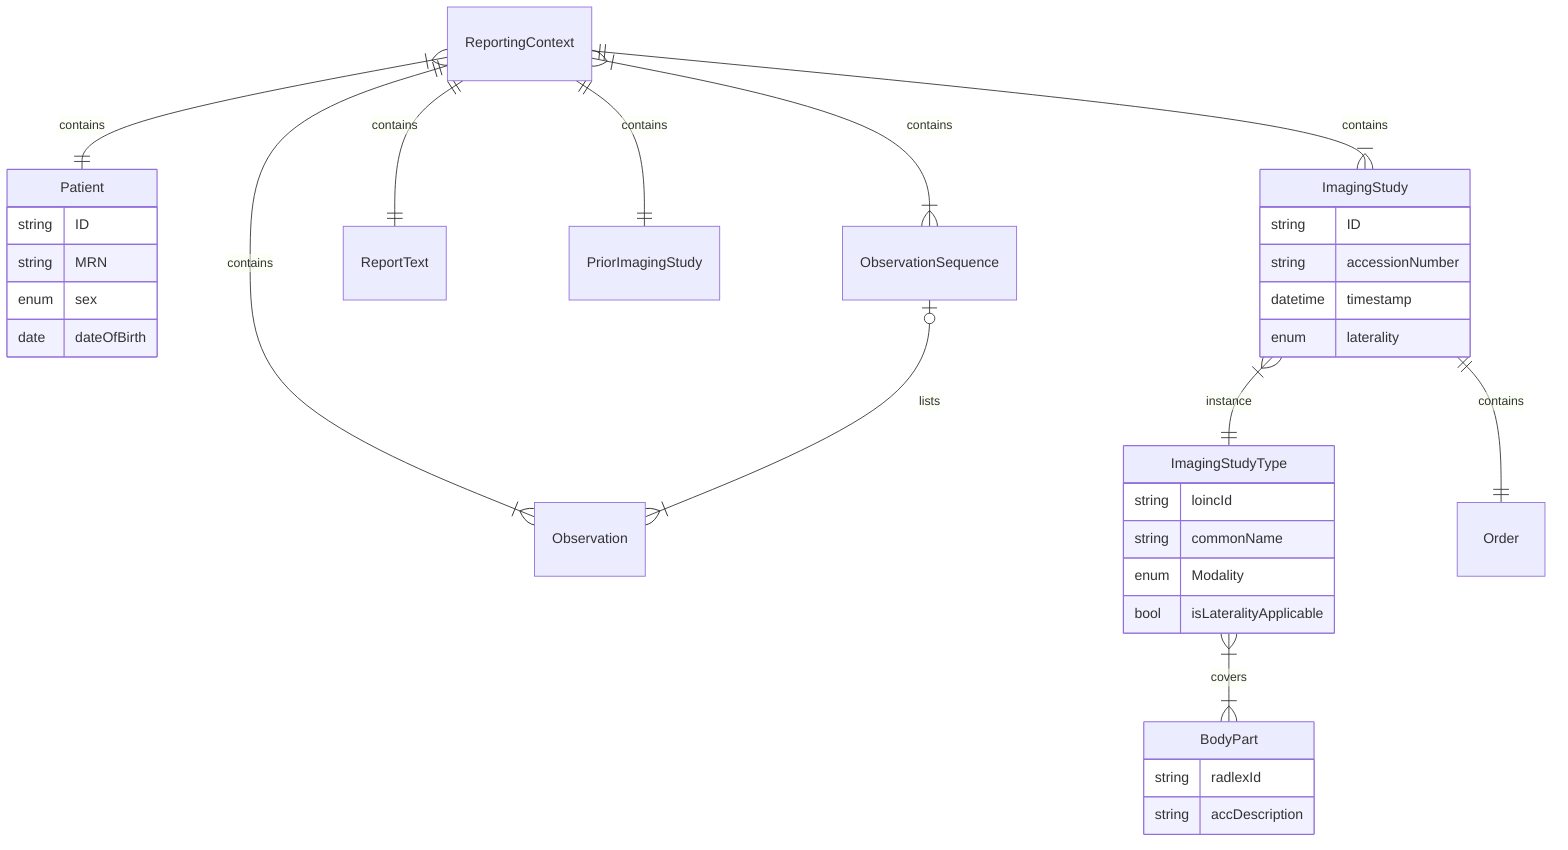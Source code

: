 erDiagram
    ReportingContext }|--|| Patient : contains
    ReportingContext ||--|{ ImagingStudy : contains
    ReportingContext ||--|| ReportText : contains
    ReportingContext ||--|| PriorImagingStudy : contains
    ReportingContext }|--|{ ObservationSequence : contains
    ReportingContext ||--|{ Observation : contains
    ObservationSequence |o--|{ Observation : lists
    Patient {
        string ID
        string MRN
        enum sex
        date dateOfBirth
    }
    ImagingStudy }|--|| ImagingStudyType : instance
    ImagingStudy ||--|| Order : contains
    ImagingStudy {
        string ID
        string accessionNumber
        datetime timestamp
        enum laterality
    }
    ImagingStudyType }|--|{ BodyPart : covers  
    ImagingStudyType {
        string loincId
        string commonName
        enum Modality
        bool isLateralityApplicable
    }
    BodyPart {
        string radlexId
        string accDescription
    }